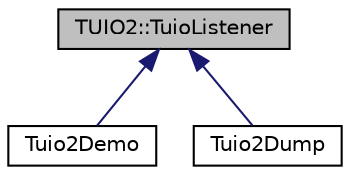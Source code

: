 digraph "TUIO2::TuioListener"
{
 // LATEX_PDF_SIZE
  edge [fontname="Helvetica",fontsize="10",labelfontname="Helvetica",labelfontsize="10"];
  node [fontname="Helvetica",fontsize="10",shape=record];
  Node1 [label="TUIO2::TuioListener",height=0.2,width=0.4,color="black", fillcolor="grey75", style="filled", fontcolor="black",tooltip=" "];
  Node1 -> Node2 [dir="back",color="midnightblue",fontsize="10",style="solid",fontname="Helvetica"];
  Node2 [label="Tuio2Demo",height=0.2,width=0.4,color="black", fillcolor="white", style="filled",URL="$classTuio2Demo.html",tooltip=" "];
  Node1 -> Node3 [dir="back",color="midnightblue",fontsize="10",style="solid",fontname="Helvetica"];
  Node3 [label="Tuio2Dump",height=0.2,width=0.4,color="black", fillcolor="white", style="filled",URL="$classTuio2Dump.html",tooltip=" "];
}
